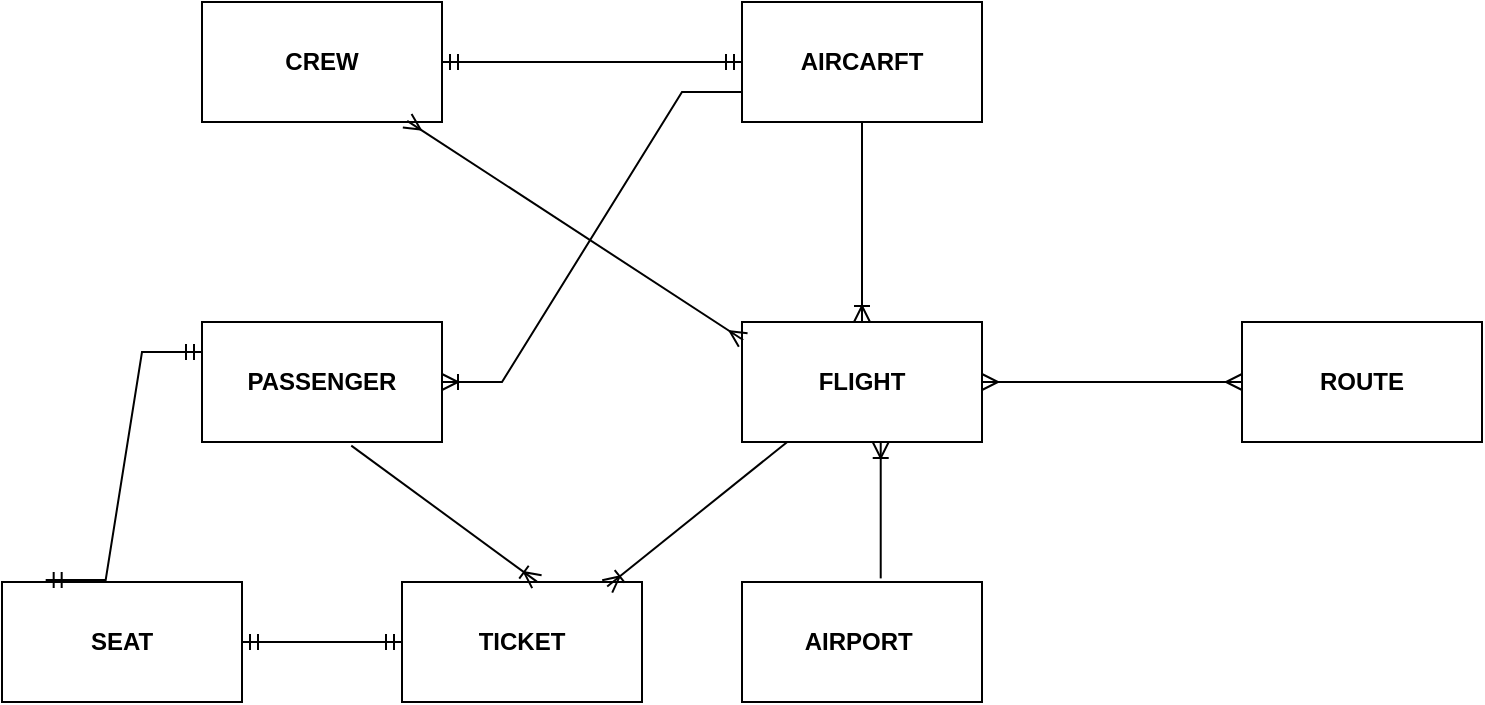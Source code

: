 <mxfile version="22.1.21" type="github">
  <diagram name="Pagină-1" id="rfivVc2iWE5Ns3co3eqO">
    <mxGraphModel dx="1877" dy="565" grid="1" gridSize="10" guides="1" tooltips="1" connect="1" arrows="1" fold="1" page="1" pageScale="1" pageWidth="827" pageHeight="1169" math="0" shadow="0">
      <root>
        <mxCell id="0" />
        <mxCell id="1" parent="0" />
        <mxCell id="vBTmM8yBKoALR404kPfL-2" value="&lt;b&gt;AIRCARFT&lt;/b&gt;" style="rounded=0;whiteSpace=wrap;html=1;" parent="1" vertex="1">
          <mxGeometry x="200" y="200" width="120" height="60" as="geometry" />
        </mxCell>
        <mxCell id="vBTmM8yBKoALR404kPfL-3" value="&lt;b&gt;CREW&lt;/b&gt;" style="rounded=0;whiteSpace=wrap;html=1;" parent="1" vertex="1">
          <mxGeometry x="-70" y="200" width="120" height="60" as="geometry" />
        </mxCell>
        <mxCell id="vBTmM8yBKoALR404kPfL-4" value="&lt;b&gt;ROUTE&lt;/b&gt;" style="rounded=0;whiteSpace=wrap;html=1;" parent="1" vertex="1">
          <mxGeometry x="450" y="360" width="120" height="60" as="geometry" />
        </mxCell>
        <mxCell id="vBTmM8yBKoALR404kPfL-5" value="&lt;b&gt;FLIGHT&lt;/b&gt;" style="rounded=0;whiteSpace=wrap;html=1;" parent="1" vertex="1">
          <mxGeometry x="200" y="360" width="120" height="60" as="geometry" />
        </mxCell>
        <mxCell id="vBTmM8yBKoALR404kPfL-7" value="&lt;b&gt;PASSENGER&lt;/b&gt;" style="rounded=0;whiteSpace=wrap;html=1;" parent="1" vertex="1">
          <mxGeometry x="-70" y="360" width="120" height="60" as="geometry" />
        </mxCell>
        <mxCell id="vBTmM8yBKoALR404kPfL-8" value="&lt;b&gt;AIRPORT&amp;nbsp;&lt;/b&gt;" style="rounded=0;whiteSpace=wrap;html=1;" parent="1" vertex="1">
          <mxGeometry x="200" y="490" width="120" height="60" as="geometry" />
        </mxCell>
        <mxCell id="vBTmM8yBKoALR404kPfL-9" value="&lt;b&gt;TICKET&lt;/b&gt;" style="rounded=0;whiteSpace=wrap;html=1;" parent="1" vertex="1">
          <mxGeometry x="30" y="490" width="120" height="60" as="geometry" />
        </mxCell>
        <mxCell id="vBTmM8yBKoALR404kPfL-11" value="&lt;b&gt;SEAT&lt;/b&gt;" style="rounded=0;whiteSpace=wrap;html=1;" parent="1" vertex="1">
          <mxGeometry x="-170" y="490" width="120" height="60" as="geometry" />
        </mxCell>
        <mxCell id="2vlxqZplYeP_B79urykY-1" value="" style="fontSize=12;html=1;endArrow=ERmandOne;startArrow=ERmandOne;rounded=0;entryX=0;entryY=0.5;entryDx=0;entryDy=0;exitX=1;exitY=0.5;exitDx=0;exitDy=0;" edge="1" parent="1" source="vBTmM8yBKoALR404kPfL-3" target="vBTmM8yBKoALR404kPfL-2">
          <mxGeometry width="100" height="100" relative="1" as="geometry">
            <mxPoint x="40" y="410" as="sourcePoint" />
            <mxPoint x="140" y="310" as="targetPoint" />
          </mxGeometry>
        </mxCell>
        <mxCell id="2vlxqZplYeP_B79urykY-3" value="" style="fontSize=12;html=1;endArrow=ERoneToMany;rounded=0;exitX=0.5;exitY=1;exitDx=0;exitDy=0;" edge="1" parent="1" source="vBTmM8yBKoALR404kPfL-2" target="vBTmM8yBKoALR404kPfL-5">
          <mxGeometry width="100" height="100" relative="1" as="geometry">
            <mxPoint x="320" y="320" as="sourcePoint" />
            <mxPoint x="420" y="220" as="targetPoint" />
          </mxGeometry>
        </mxCell>
        <mxCell id="2vlxqZplYeP_B79urykY-4" value="" style="edgeStyle=entityRelationEdgeStyle;fontSize=12;html=1;endArrow=ERoneToMany;rounded=0;entryX=1;entryY=0.5;entryDx=0;entryDy=0;exitX=0;exitY=0.75;exitDx=0;exitDy=0;" edge="1" parent="1" source="vBTmM8yBKoALR404kPfL-2" target="vBTmM8yBKoALR404kPfL-7">
          <mxGeometry width="100" height="100" relative="1" as="geometry">
            <mxPoint x="330" y="540" as="sourcePoint" />
            <mxPoint x="430" y="440" as="targetPoint" />
          </mxGeometry>
        </mxCell>
        <mxCell id="2vlxqZplYeP_B79urykY-5" value="" style="fontSize=12;html=1;endArrow=ERoneToMany;rounded=0;entryX=0.578;entryY=1;entryDx=0;entryDy=0;entryPerimeter=0;exitX=0.578;exitY=-0.03;exitDx=0;exitDy=0;exitPerimeter=0;" edge="1" parent="1" source="vBTmM8yBKoALR404kPfL-8" target="vBTmM8yBKoALR404kPfL-5">
          <mxGeometry width="100" height="100" relative="1" as="geometry">
            <mxPoint x="240" y="520" as="sourcePoint" />
            <mxPoint x="340" y="420" as="targetPoint" />
          </mxGeometry>
        </mxCell>
        <mxCell id="2vlxqZplYeP_B79urykY-7" value="" style="edgeStyle=entityRelationEdgeStyle;fontSize=12;html=1;endArrow=ERmandOne;startArrow=ERmandOne;rounded=0;entryX=0;entryY=0.25;entryDx=0;entryDy=0;exitX=0.182;exitY=-0.017;exitDx=0;exitDy=0;exitPerimeter=0;" edge="1" parent="1" source="vBTmM8yBKoALR404kPfL-11" target="vBTmM8yBKoALR404kPfL-7">
          <mxGeometry width="100" height="100" relative="1" as="geometry">
            <mxPoint x="-190" y="480" as="sourcePoint" />
            <mxPoint x="-90" y="380" as="targetPoint" />
          </mxGeometry>
        </mxCell>
        <mxCell id="2vlxqZplYeP_B79urykY-8" value="" style="fontSize=12;html=1;endArrow=ERoneToMany;rounded=0;entryX=0.562;entryY=-0.003;entryDx=0;entryDy=0;entryPerimeter=0;exitX=0.622;exitY=1.03;exitDx=0;exitDy=0;exitPerimeter=0;" edge="1" parent="1" source="vBTmM8yBKoALR404kPfL-7" target="vBTmM8yBKoALR404kPfL-9">
          <mxGeometry width="100" height="100" relative="1" as="geometry">
            <mxPoint x="240" y="520" as="sourcePoint" />
            <mxPoint x="340" y="420" as="targetPoint" />
          </mxGeometry>
        </mxCell>
        <mxCell id="2vlxqZplYeP_B79urykY-10" value="" style="fontSize=12;html=1;endArrow=ERoneToMany;rounded=0;entryX=0.855;entryY=0.037;entryDx=0;entryDy=0;entryPerimeter=0;" edge="1" parent="1" source="vBTmM8yBKoALR404kPfL-5" target="vBTmM8yBKoALR404kPfL-9">
          <mxGeometry width="100" height="100" relative="1" as="geometry">
            <mxPoint x="240" y="520" as="sourcePoint" />
            <mxPoint x="340" y="420" as="targetPoint" />
          </mxGeometry>
        </mxCell>
        <mxCell id="2vlxqZplYeP_B79urykY-11" value="" style="fontSize=12;html=1;endArrow=ERmandOne;startArrow=ERmandOne;rounded=0;entryX=1;entryY=0.5;entryDx=0;entryDy=0;exitX=0;exitY=0.5;exitDx=0;exitDy=0;" edge="1" parent="1" source="vBTmM8yBKoALR404kPfL-9" target="vBTmM8yBKoALR404kPfL-11">
          <mxGeometry width="100" height="100" relative="1" as="geometry">
            <mxPoint x="240" y="520" as="sourcePoint" />
            <mxPoint x="340" y="420" as="targetPoint" />
          </mxGeometry>
        </mxCell>
        <mxCell id="2vlxqZplYeP_B79urykY-12" value="" style="fontSize=12;html=1;endArrow=ERmany;startArrow=ERmany;rounded=0;entryX=0;entryY=0.5;entryDx=0;entryDy=0;exitX=1;exitY=0.5;exitDx=0;exitDy=0;" edge="1" parent="1" source="vBTmM8yBKoALR404kPfL-5" target="vBTmM8yBKoALR404kPfL-4">
          <mxGeometry width="100" height="100" relative="1" as="geometry">
            <mxPoint x="240" y="520" as="sourcePoint" />
            <mxPoint x="340" y="420" as="targetPoint" />
          </mxGeometry>
        </mxCell>
        <mxCell id="2vlxqZplYeP_B79urykY-13" value="" style="fontSize=12;html=1;endArrow=ERmany;startArrow=ERmany;rounded=0;entryX=0.005;entryY=0.15;entryDx=0;entryDy=0;exitX=0.855;exitY=0.99;exitDx=0;exitDy=0;entryPerimeter=0;exitPerimeter=0;" edge="1" parent="1" source="vBTmM8yBKoALR404kPfL-3" target="vBTmM8yBKoALR404kPfL-5">
          <mxGeometry width="100" height="100" relative="1" as="geometry">
            <mxPoint x="240" y="520" as="sourcePoint" />
            <mxPoint x="340" y="420" as="targetPoint" />
          </mxGeometry>
        </mxCell>
      </root>
    </mxGraphModel>
  </diagram>
</mxfile>
